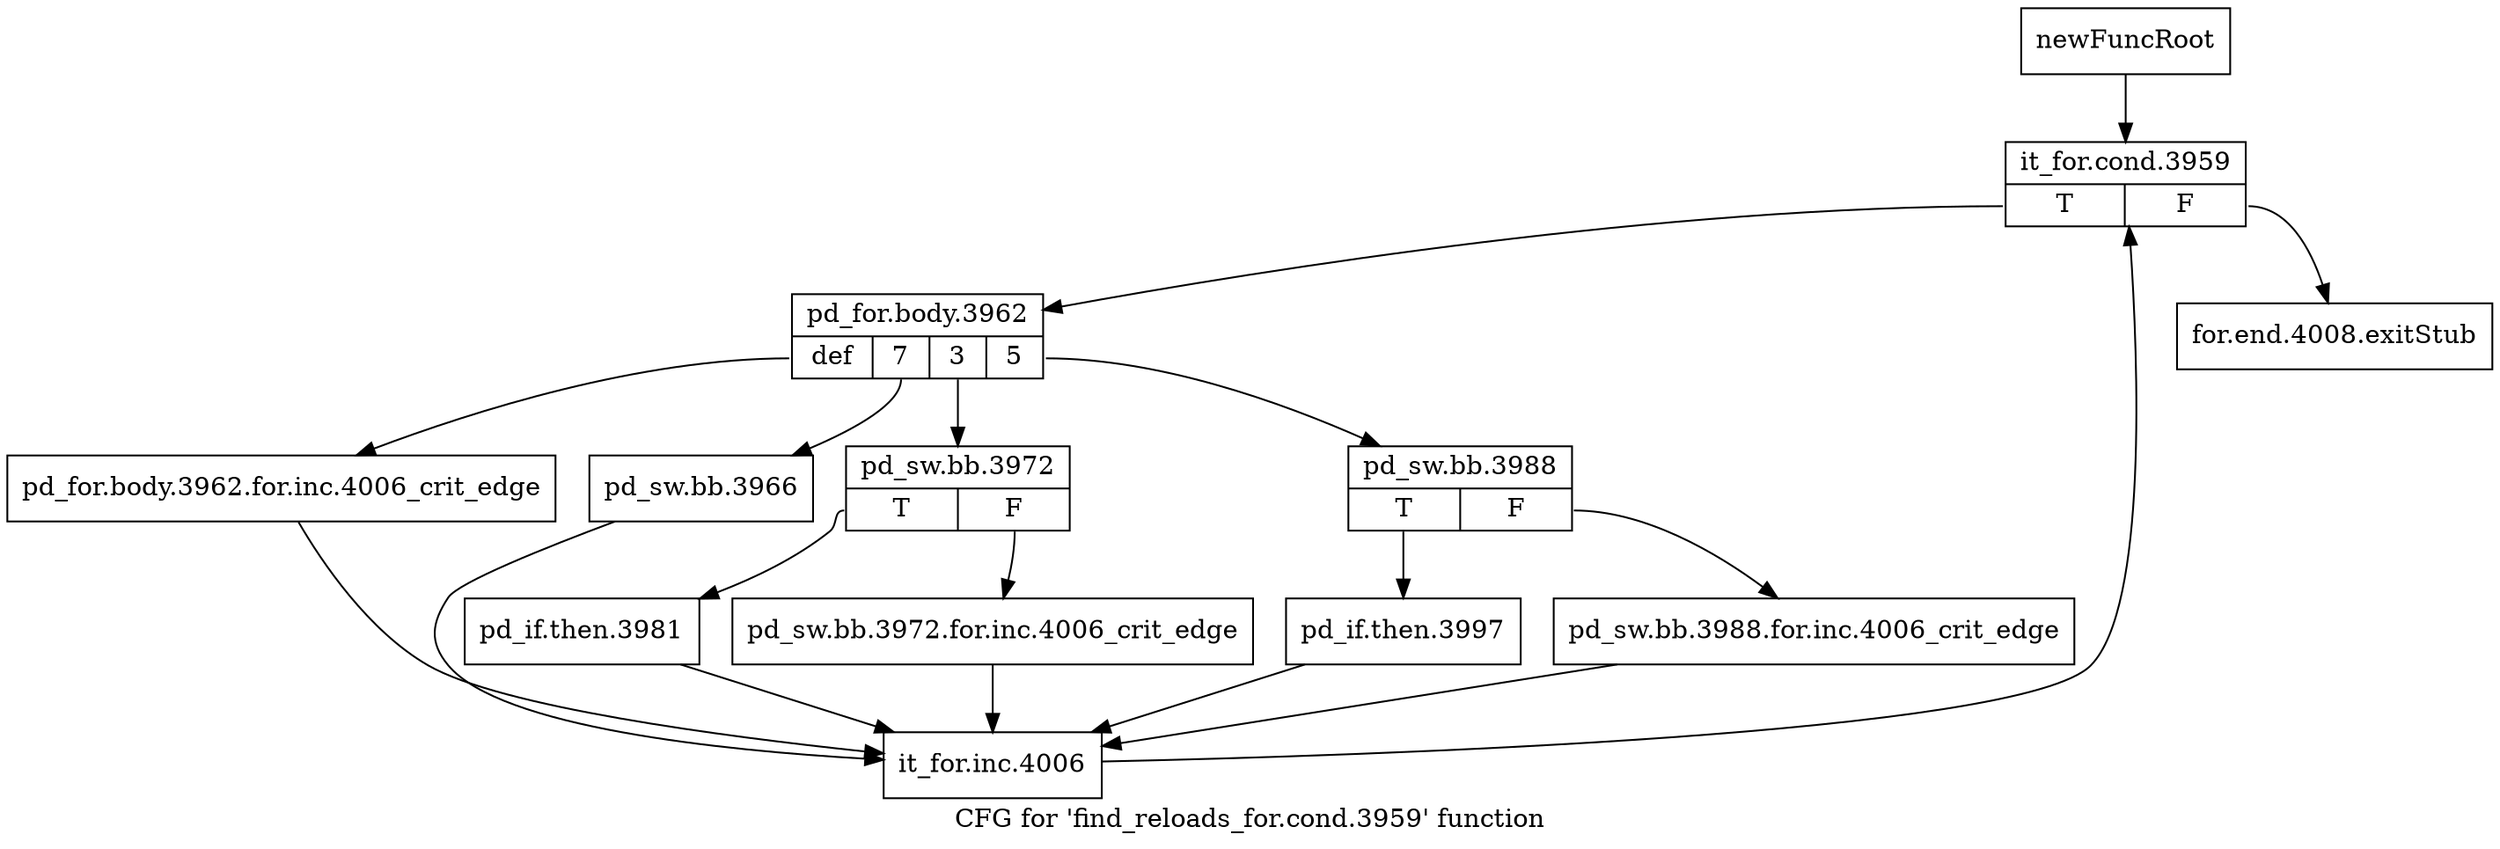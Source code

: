 digraph "CFG for 'find_reloads_for.cond.3959' function" {
	label="CFG for 'find_reloads_for.cond.3959' function";

	Node0xbbe98b0 [shape=record,label="{newFuncRoot}"];
	Node0xbbe98b0 -> Node0xbbe9950;
	Node0xbbe9900 [shape=record,label="{for.end.4008.exitStub}"];
	Node0xbbe9950 [shape=record,label="{it_for.cond.3959|{<s0>T|<s1>F}}"];
	Node0xbbe9950:s0 -> Node0xbbe99a0;
	Node0xbbe9950:s1 -> Node0xbbe9900;
	Node0xbbe99a0 [shape=record,label="{pd_for.body.3962|{<s0>def|<s1>7|<s2>3|<s3>5}}"];
	Node0xbbe99a0:s0 -> Node0xbbe9c20;
	Node0xbbe99a0:s1 -> Node0xbbe9bd0;
	Node0xbbe99a0:s2 -> Node0xbbe9ae0;
	Node0xbbe99a0:s3 -> Node0xbbe99f0;
	Node0xbbe99f0 [shape=record,label="{pd_sw.bb.3988|{<s0>T|<s1>F}}"];
	Node0xbbe99f0:s0 -> Node0xbbe9a90;
	Node0xbbe99f0:s1 -> Node0xbbe9a40;
	Node0xbbe9a40 [shape=record,label="{pd_sw.bb.3988.for.inc.4006_crit_edge}"];
	Node0xbbe9a40 -> Node0xbbe9c70;
	Node0xbbe9a90 [shape=record,label="{pd_if.then.3997}"];
	Node0xbbe9a90 -> Node0xbbe9c70;
	Node0xbbe9ae0 [shape=record,label="{pd_sw.bb.3972|{<s0>T|<s1>F}}"];
	Node0xbbe9ae0:s0 -> Node0xbbe9b80;
	Node0xbbe9ae0:s1 -> Node0xbbe9b30;
	Node0xbbe9b30 [shape=record,label="{pd_sw.bb.3972.for.inc.4006_crit_edge}"];
	Node0xbbe9b30 -> Node0xbbe9c70;
	Node0xbbe9b80 [shape=record,label="{pd_if.then.3981}"];
	Node0xbbe9b80 -> Node0xbbe9c70;
	Node0xbbe9bd0 [shape=record,label="{pd_sw.bb.3966}"];
	Node0xbbe9bd0 -> Node0xbbe9c70;
	Node0xbbe9c20 [shape=record,label="{pd_for.body.3962.for.inc.4006_crit_edge}"];
	Node0xbbe9c20 -> Node0xbbe9c70;
	Node0xbbe9c70 [shape=record,label="{it_for.inc.4006}"];
	Node0xbbe9c70 -> Node0xbbe9950;
}
